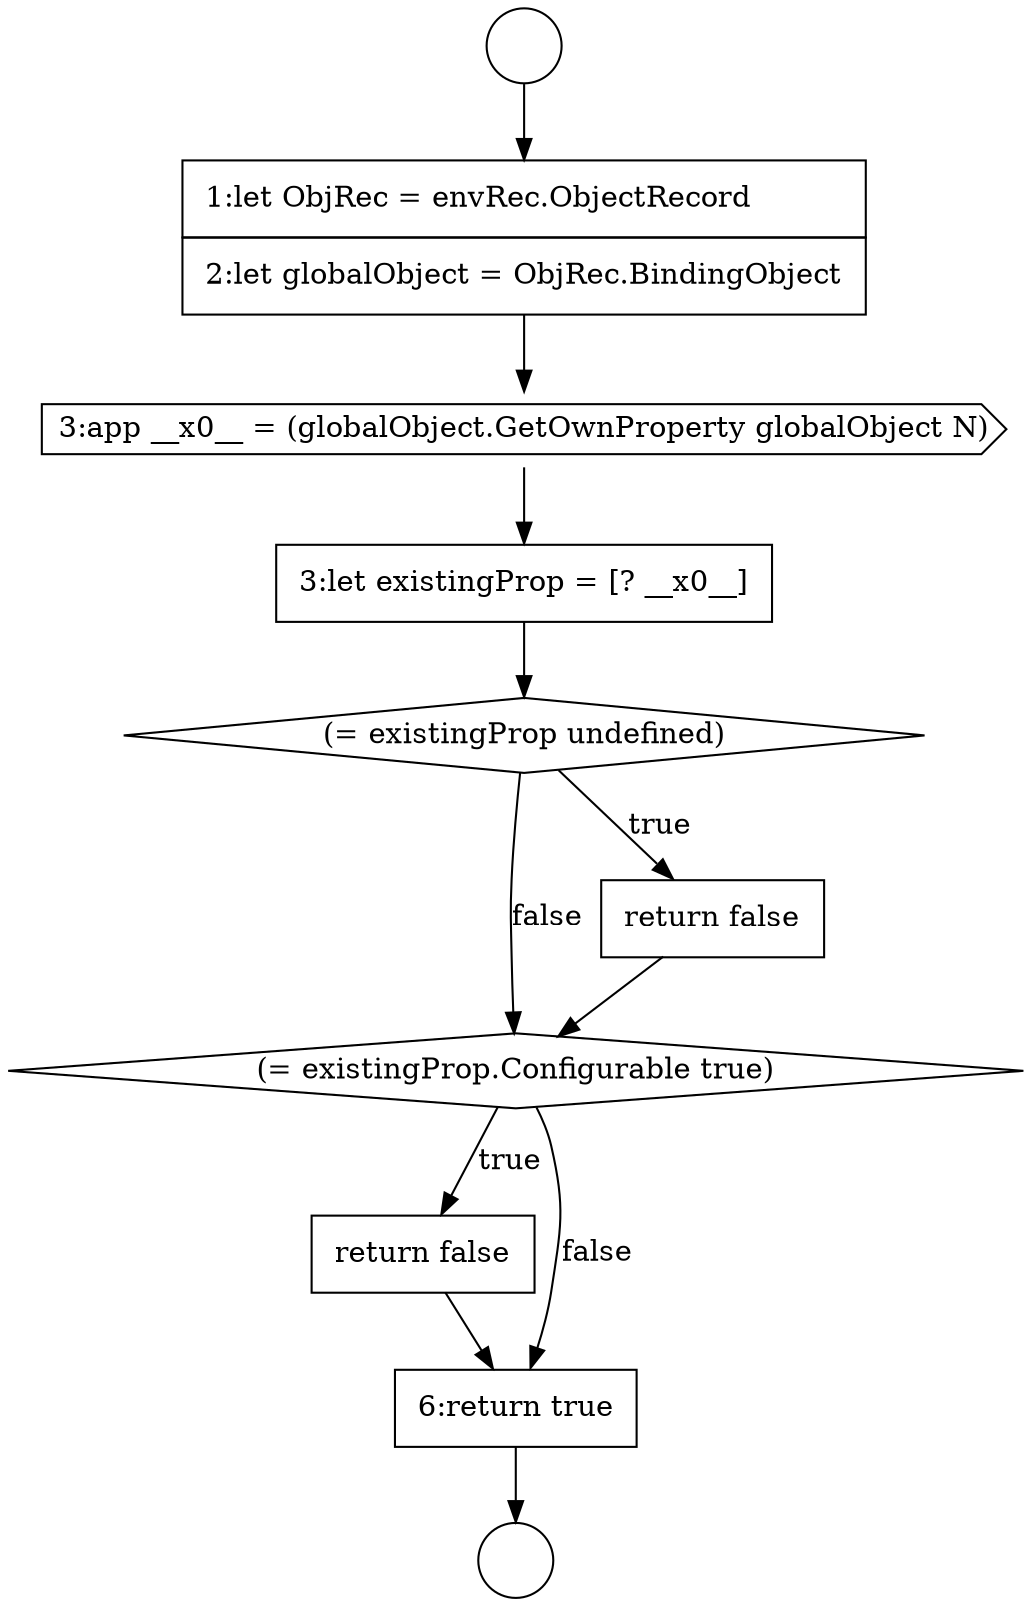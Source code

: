digraph {
  node1305 [shape=circle label=" " color="black" fillcolor="white" style=filled]
  node1310 [shape=diamond, label=<<font color="black">(= existingProp undefined)</font>> color="black" fillcolor="white" style=filled]
  node1313 [shape=none, margin=0, label=<<font color="black">
    <table border="0" cellborder="1" cellspacing="0" cellpadding="10">
      <tr><td align="left">return false</td></tr>
    </table>
  </font>> color="black" fillcolor="white" style=filled]
  node1312 [shape=diamond, label=<<font color="black">(= existingProp.Configurable true)</font>> color="black" fillcolor="white" style=filled]
  node1307 [shape=none, margin=0, label=<<font color="black">
    <table border="0" cellborder="1" cellspacing="0" cellpadding="10">
      <tr><td align="left">1:let ObjRec = envRec.ObjectRecord</td></tr>
      <tr><td align="left">2:let globalObject = ObjRec.BindingObject</td></tr>
    </table>
  </font>> color="black" fillcolor="white" style=filled]
  node1314 [shape=none, margin=0, label=<<font color="black">
    <table border="0" cellborder="1" cellspacing="0" cellpadding="10">
      <tr><td align="left">6:return true</td></tr>
    </table>
  </font>> color="black" fillcolor="white" style=filled]
  node1306 [shape=circle label=" " color="black" fillcolor="white" style=filled]
  node1311 [shape=none, margin=0, label=<<font color="black">
    <table border="0" cellborder="1" cellspacing="0" cellpadding="10">
      <tr><td align="left">return false</td></tr>
    </table>
  </font>> color="black" fillcolor="white" style=filled]
  node1308 [shape=cds, label=<<font color="black">3:app __x0__ = (globalObject.GetOwnProperty globalObject N)</font>> color="black" fillcolor="white" style=filled]
  node1309 [shape=none, margin=0, label=<<font color="black">
    <table border="0" cellborder="1" cellspacing="0" cellpadding="10">
      <tr><td align="left">3:let existingProp = [? __x0__]</td></tr>
    </table>
  </font>> color="black" fillcolor="white" style=filled]
  node1308 -> node1309 [ color="black"]
  node1307 -> node1308 [ color="black"]
  node1310 -> node1311 [label=<<font color="black">true</font>> color="black"]
  node1310 -> node1312 [label=<<font color="black">false</font>> color="black"]
  node1312 -> node1313 [label=<<font color="black">true</font>> color="black"]
  node1312 -> node1314 [label=<<font color="black">false</font>> color="black"]
  node1305 -> node1307 [ color="black"]
  node1313 -> node1314 [ color="black"]
  node1314 -> node1306 [ color="black"]
  node1309 -> node1310 [ color="black"]
  node1311 -> node1312 [ color="black"]
}

